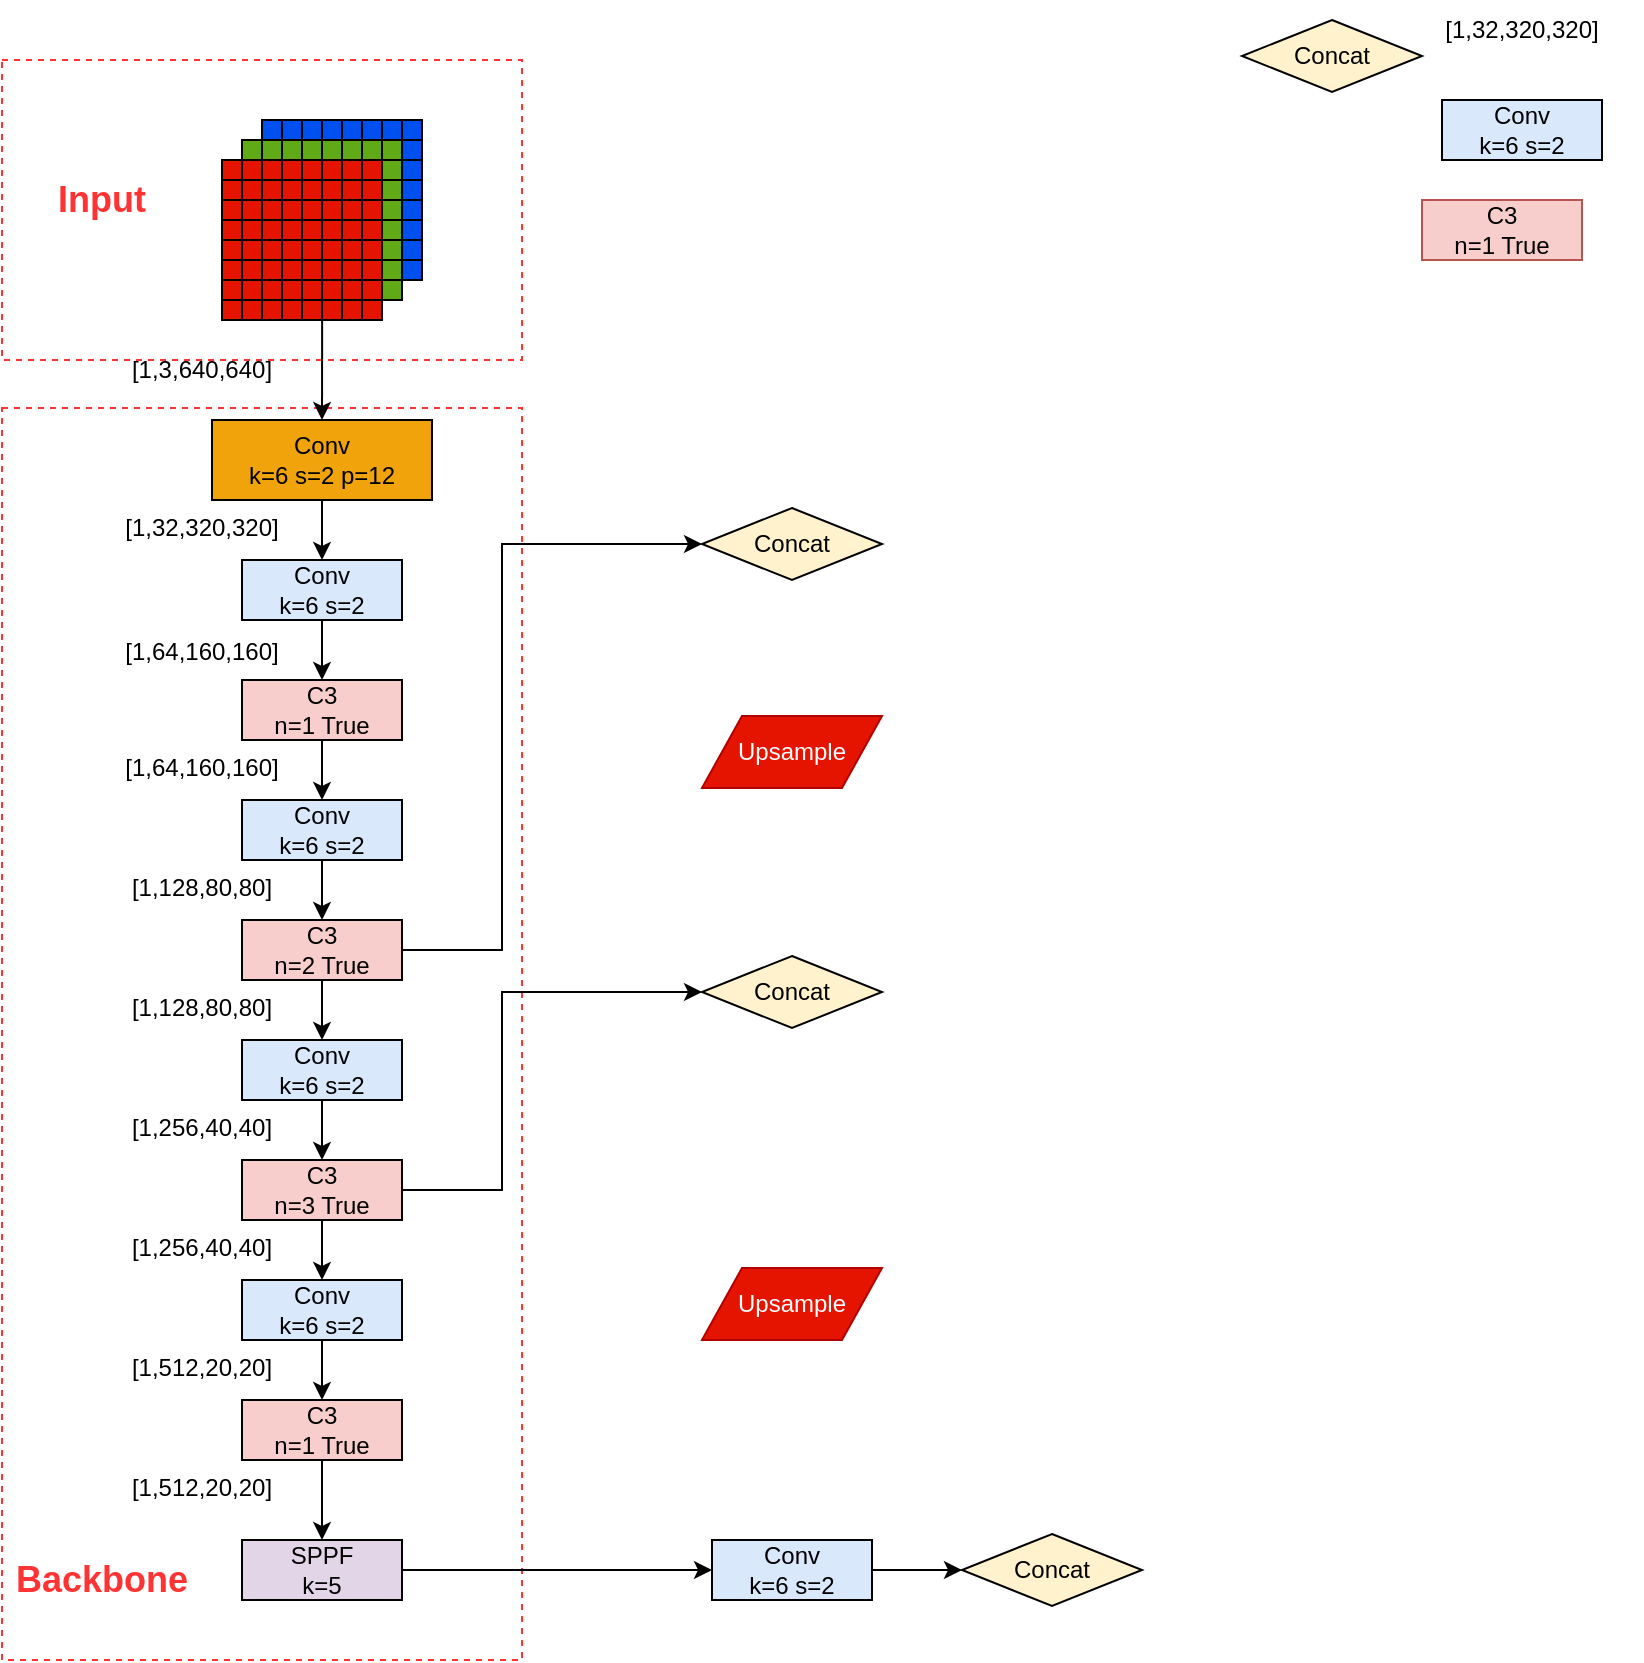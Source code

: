 <mxfile version="21.3.2" type="github">
  <diagram name="第 1 页" id="SH6x_qg_fAGoBkCHi8Yl">
    <mxGraphModel dx="1099" dy="1786" grid="1" gridSize="10" guides="1" tooltips="1" connect="1" arrows="1" fold="1" page="1" pageScale="1" pageWidth="827" pageHeight="1169" math="0" shadow="0">
      <root>
        <mxCell id="0" />
        <mxCell id="1" parent="0" />
        <mxCell id="a3atGfo6N1oq-sw34cXM-95" value="" style="rounded=0;whiteSpace=wrap;html=1;fillColor=none;dashed=1;strokeColor=#FF3333;" vertex="1" parent="1">
          <mxGeometry x="30" y="194" width="260" height="626" as="geometry" />
        </mxCell>
        <mxCell id="a3atGfo6N1oq-sw34cXM-62" value="" style="rounded=0;whiteSpace=wrap;html=1;fillColor=none;dashed=1;strokeColor=#FF3333;" vertex="1" parent="1">
          <mxGeometry x="30" y="20" width="260" height="150" as="geometry" />
        </mxCell>
        <mxCell id="a3atGfo6N1oq-sw34cXM-53" value="" style="group" vertex="1" connectable="0" parent="1">
          <mxGeometry x="140" y="50" width="100" height="120" as="geometry" />
        </mxCell>
        <mxCell id="a3atGfo6N1oq-sw34cXM-40" value="" style="whiteSpace=wrap;html=1;aspect=fixed;labelBorderColor=default;fillColor=#0050ef;fontColor=#ffffff;strokeColor=#001DBC;container=0;" vertex="1" parent="a3atGfo6N1oq-sw34cXM-53">
          <mxGeometry x="20" width="80" height="80" as="geometry" />
        </mxCell>
        <mxCell id="a3atGfo6N1oq-sw34cXM-33" value="" style="shape=partialRectangle;whiteSpace=wrap;html=1;top=0;bottom=0;fillColor=none;container=0;" vertex="1" parent="a3atGfo6N1oq-sw34cXM-53">
          <mxGeometry x="80" width="10" height="80" as="geometry" />
        </mxCell>
        <mxCell id="a3atGfo6N1oq-sw34cXM-34" value="" style="shape=partialRectangle;whiteSpace=wrap;html=1;right=0;top=0;bottom=0;fillColor=none;routingCenterX=-0.5;rotation=90;container=0;" vertex="1" parent="a3atGfo6N1oq-sw34cXM-53">
          <mxGeometry x="50" y="10" width="20" height="80" as="geometry" />
        </mxCell>
        <mxCell id="a3atGfo6N1oq-sw34cXM-35" value="" style="shape=partialRectangle;whiteSpace=wrap;html=1;right=0;top=0;bottom=0;fillColor=none;routingCenterX=-0.5;rotation=90;container=0;" vertex="1" parent="a3atGfo6N1oq-sw34cXM-53">
          <mxGeometry x="50" y="-10" width="20" height="80" as="geometry" />
        </mxCell>
        <mxCell id="a3atGfo6N1oq-sw34cXM-36" value="" style="shape=partialRectangle;whiteSpace=wrap;html=1;right=0;top=0;bottom=0;fillColor=none;routingCenterX=-0.5;rotation=90;container=0;" vertex="1" parent="a3atGfo6N1oq-sw34cXM-53">
          <mxGeometry x="50" y="-20" width="20" height="80" as="geometry" />
        </mxCell>
        <mxCell id="a3atGfo6N1oq-sw34cXM-37" value="" style="shape=partialRectangle;whiteSpace=wrap;html=1;top=0;bottom=0;fillColor=none;container=0;" vertex="1" parent="a3atGfo6N1oq-sw34cXM-53">
          <mxGeometry x="90" width="10" height="80" as="geometry" />
        </mxCell>
        <mxCell id="a3atGfo6N1oq-sw34cXM-38" value="" style="shape=partialRectangle;whiteSpace=wrap;html=1;right=0;top=0;bottom=0;fillColor=none;routingCenterX=-0.5;rotation=90;container=0;" vertex="1" parent="a3atGfo6N1oq-sw34cXM-53">
          <mxGeometry x="50" width="20" height="80" as="geometry" />
        </mxCell>
        <mxCell id="a3atGfo6N1oq-sw34cXM-39" value="" style="shape=partialRectangle;whiteSpace=wrap;html=1;right=0;top=0;bottom=0;fillColor=none;routingCenterX=-0.5;rotation=90;container=0;" vertex="1" parent="a3atGfo6N1oq-sw34cXM-53">
          <mxGeometry x="50" y="-30" width="20" height="80" as="geometry" />
        </mxCell>
        <mxCell id="a3atGfo6N1oq-sw34cXM-41" value="" style="shape=partialRectangle;whiteSpace=wrap;html=1;top=0;bottom=0;fillColor=none;container=0;" vertex="1" parent="a3atGfo6N1oq-sw34cXM-53">
          <mxGeometry x="20" width="10" height="80" as="geometry" />
        </mxCell>
        <mxCell id="a3atGfo6N1oq-sw34cXM-42" value="" style="shape=partialRectangle;whiteSpace=wrap;html=1;right=0;top=0;bottom=0;fillColor=none;routingCenterX=-0.5;rotation=90;container=0;" vertex="1" parent="a3atGfo6N1oq-sw34cXM-53">
          <mxGeometry x="50" y="40" width="20" height="80" as="geometry" />
        </mxCell>
        <mxCell id="a3atGfo6N1oq-sw34cXM-43" value="" style="shape=partialRectangle;whiteSpace=wrap;html=1;top=0;bottom=0;fillColor=none;container=0;" vertex="1" parent="a3atGfo6N1oq-sw34cXM-53">
          <mxGeometry x="40" width="10" height="80" as="geometry" />
        </mxCell>
        <mxCell id="a3atGfo6N1oq-sw34cXM-44" value="" style="shape=partialRectangle;whiteSpace=wrap;html=1;top=0;bottom=0;fillColor=none;container=0;" vertex="1" parent="a3atGfo6N1oq-sw34cXM-53">
          <mxGeometry x="60" width="10" height="80" as="geometry" />
        </mxCell>
        <mxCell id="a3atGfo6N1oq-sw34cXM-45" value="" style="shape=partialRectangle;whiteSpace=wrap;html=1;right=0;top=0;bottom=0;fillColor=none;routingCenterX=-0.5;rotation=90;container=0;" vertex="1" parent="a3atGfo6N1oq-sw34cXM-53">
          <mxGeometry x="50" y="50" width="20" height="80" as="geometry" />
        </mxCell>
        <mxCell id="a3atGfo6N1oq-sw34cXM-46" value="" style="shape=partialRectangle;whiteSpace=wrap;html=1;right=0;top=0;bottom=0;fillColor=none;routingCenterX=-0.5;rotation=90;container=0;" vertex="1" parent="a3atGfo6N1oq-sw34cXM-53">
          <mxGeometry x="50" y="30" width="20" height="80" as="geometry" />
        </mxCell>
        <mxCell id="a3atGfo6N1oq-sw34cXM-47" value="" style="shape=partialRectangle;whiteSpace=wrap;html=1;right=0;top=0;bottom=0;fillColor=none;routingCenterX=-0.5;rotation=90;container=0;" vertex="1" parent="a3atGfo6N1oq-sw34cXM-53">
          <mxGeometry x="50" y="20" width="20" height="80" as="geometry" />
        </mxCell>
        <mxCell id="a3atGfo6N1oq-sw34cXM-18" value="" style="whiteSpace=wrap;html=1;aspect=fixed;labelBorderColor=default;fillColor=#60a917;fontColor=#ffffff;strokeColor=#2D7600;container=0;" vertex="1" parent="a3atGfo6N1oq-sw34cXM-53">
          <mxGeometry x="10" y="10" width="80" height="80" as="geometry" />
        </mxCell>
        <mxCell id="a3atGfo6N1oq-sw34cXM-23" value="" style="shape=partialRectangle;whiteSpace=wrap;html=1;top=0;bottom=0;fillColor=none;container=0;" vertex="1" parent="a3atGfo6N1oq-sw34cXM-53">
          <mxGeometry x="70" y="10" width="10" height="80" as="geometry" />
        </mxCell>
        <mxCell id="a3atGfo6N1oq-sw34cXM-28" value="" style="shape=partialRectangle;whiteSpace=wrap;html=1;right=0;top=0;bottom=0;fillColor=none;routingCenterX=-0.5;rotation=90;container=0;" vertex="1" parent="a3atGfo6N1oq-sw34cXM-53">
          <mxGeometry x="40" y="20" width="20" height="80" as="geometry" />
        </mxCell>
        <mxCell id="a3atGfo6N1oq-sw34cXM-30" value="" style="shape=partialRectangle;whiteSpace=wrap;html=1;right=0;top=0;bottom=0;fillColor=none;routingCenterX=-0.5;rotation=90;container=0;" vertex="1" parent="a3atGfo6N1oq-sw34cXM-53">
          <mxGeometry x="40" width="20" height="80" as="geometry" />
        </mxCell>
        <mxCell id="a3atGfo6N1oq-sw34cXM-31" value="" style="shape=partialRectangle;whiteSpace=wrap;html=1;right=0;top=0;bottom=0;fillColor=none;routingCenterX=-0.5;rotation=90;container=0;" vertex="1" parent="a3atGfo6N1oq-sw34cXM-53">
          <mxGeometry x="40" y="-10" width="20" height="80" as="geometry" />
        </mxCell>
        <mxCell id="a3atGfo6N1oq-sw34cXM-24" value="" style="shape=partialRectangle;whiteSpace=wrap;html=1;top=0;bottom=0;fillColor=none;container=0;" vertex="1" parent="a3atGfo6N1oq-sw34cXM-53">
          <mxGeometry x="80" y="10" width="10" height="80" as="geometry" />
        </mxCell>
        <mxCell id="a3atGfo6N1oq-sw34cXM-29" value="" style="shape=partialRectangle;whiteSpace=wrap;html=1;right=0;top=0;bottom=0;fillColor=none;routingCenterX=-0.5;rotation=90;container=0;" vertex="1" parent="a3atGfo6N1oq-sw34cXM-53">
          <mxGeometry x="40" y="10" width="20" height="80" as="geometry" />
        </mxCell>
        <mxCell id="a3atGfo6N1oq-sw34cXM-32" value="" style="shape=partialRectangle;whiteSpace=wrap;html=1;right=0;top=0;bottom=0;fillColor=none;routingCenterX=-0.5;rotation=90;container=0;" vertex="1" parent="a3atGfo6N1oq-sw34cXM-53">
          <mxGeometry x="40" y="-20" width="20" height="80" as="geometry" />
        </mxCell>
        <mxCell id="a3atGfo6N1oq-sw34cXM-19" value="" style="shape=partialRectangle;whiteSpace=wrap;html=1;top=0;bottom=0;fillColor=none;container=0;" vertex="1" parent="a3atGfo6N1oq-sw34cXM-53">
          <mxGeometry x="10" y="10" width="10" height="80" as="geometry" />
        </mxCell>
        <mxCell id="a3atGfo6N1oq-sw34cXM-20" value="" style="shape=partialRectangle;whiteSpace=wrap;html=1;right=0;top=0;bottom=0;fillColor=none;routingCenterX=-0.5;rotation=90;container=0;" vertex="1" parent="a3atGfo6N1oq-sw34cXM-53">
          <mxGeometry x="40" y="50" width="20" height="80" as="geometry" />
        </mxCell>
        <mxCell id="a3atGfo6N1oq-sw34cXM-21" value="" style="shape=partialRectangle;whiteSpace=wrap;html=1;top=0;bottom=0;fillColor=none;container=0;" vertex="1" parent="a3atGfo6N1oq-sw34cXM-53">
          <mxGeometry x="30" y="10" width="10" height="80" as="geometry" />
        </mxCell>
        <mxCell id="a3atGfo6N1oq-sw34cXM-22" value="" style="shape=partialRectangle;whiteSpace=wrap;html=1;top=0;bottom=0;fillColor=none;container=0;" vertex="1" parent="a3atGfo6N1oq-sw34cXM-53">
          <mxGeometry x="50" y="10" width="10" height="80" as="geometry" />
        </mxCell>
        <mxCell id="a3atGfo6N1oq-sw34cXM-25" value="" style="shape=partialRectangle;whiteSpace=wrap;html=1;right=0;top=0;bottom=0;fillColor=none;routingCenterX=-0.5;rotation=90;container=0;" vertex="1" parent="a3atGfo6N1oq-sw34cXM-53">
          <mxGeometry x="40" y="60" width="20" height="80" as="geometry" />
        </mxCell>
        <mxCell id="a3atGfo6N1oq-sw34cXM-26" value="" style="shape=partialRectangle;whiteSpace=wrap;html=1;right=0;top=0;bottom=0;fillColor=none;routingCenterX=-0.5;rotation=90;container=0;" vertex="1" parent="a3atGfo6N1oq-sw34cXM-53">
          <mxGeometry x="40" y="40" width="20" height="80" as="geometry" />
        </mxCell>
        <mxCell id="a3atGfo6N1oq-sw34cXM-27" value="" style="shape=partialRectangle;whiteSpace=wrap;html=1;right=0;top=0;bottom=0;fillColor=none;routingCenterX=-0.5;rotation=90;container=0;" vertex="1" parent="a3atGfo6N1oq-sw34cXM-53">
          <mxGeometry x="40" y="30" width="20" height="80" as="geometry" />
        </mxCell>
        <mxCell id="a3atGfo6N1oq-sw34cXM-1" value="" style="whiteSpace=wrap;html=1;aspect=fixed;labelBorderColor=default;fillColor=#e51400;fontColor=#ffffff;strokeColor=#B20000;container=0;" vertex="1" parent="a3atGfo6N1oq-sw34cXM-53">
          <mxGeometry y="20" width="80" height="80" as="geometry" />
        </mxCell>
        <mxCell id="a3atGfo6N1oq-sw34cXM-2" value="" style="shape=partialRectangle;whiteSpace=wrap;html=1;top=0;bottom=0;fillColor=none;container=0;" vertex="1" parent="a3atGfo6N1oq-sw34cXM-53">
          <mxGeometry y="20" width="10" height="80" as="geometry" />
        </mxCell>
        <mxCell id="a3atGfo6N1oq-sw34cXM-3" value="" style="shape=partialRectangle;whiteSpace=wrap;html=1;right=0;top=0;bottom=0;fillColor=none;routingCenterX=-0.5;rotation=90;container=0;" vertex="1" parent="a3atGfo6N1oq-sw34cXM-53">
          <mxGeometry x="30" y="60" width="20" height="80" as="geometry" />
        </mxCell>
        <mxCell id="a3atGfo6N1oq-sw34cXM-4" value="" style="shape=partialRectangle;whiteSpace=wrap;html=1;top=0;bottom=0;fillColor=none;container=0;" vertex="1" parent="a3atGfo6N1oq-sw34cXM-53">
          <mxGeometry x="20" y="20" width="10" height="80" as="geometry" />
        </mxCell>
        <mxCell id="a3atGfo6N1oq-sw34cXM-5" value="" style="shape=partialRectangle;whiteSpace=wrap;html=1;top=0;bottom=0;fillColor=none;container=0;" vertex="1" parent="a3atGfo6N1oq-sw34cXM-53">
          <mxGeometry x="40" y="20" width="10" height="80" as="geometry" />
        </mxCell>
        <mxCell id="a3atGfo6N1oq-sw34cXM-6" value="" style="shape=partialRectangle;whiteSpace=wrap;html=1;top=0;bottom=0;fillColor=none;container=0;" vertex="1" parent="a3atGfo6N1oq-sw34cXM-53">
          <mxGeometry x="60" y="20" width="10" height="80" as="geometry" />
        </mxCell>
        <mxCell id="a3atGfo6N1oq-sw34cXM-7" value="" style="shape=partialRectangle;whiteSpace=wrap;html=1;top=0;bottom=0;fillColor=none;container=0;" vertex="1" parent="a3atGfo6N1oq-sw34cXM-53">
          <mxGeometry x="70" y="20" width="10" height="80" as="geometry" />
        </mxCell>
        <mxCell id="a3atGfo6N1oq-sw34cXM-8" value="" style="shape=partialRectangle;whiteSpace=wrap;html=1;right=0;top=0;bottom=0;fillColor=none;routingCenterX=-0.5;rotation=90;container=0;" vertex="1" parent="a3atGfo6N1oq-sw34cXM-53">
          <mxGeometry x="30" y="70" width="20" height="80" as="geometry" />
        </mxCell>
        <mxCell id="a3atGfo6N1oq-sw34cXM-9" value="" style="shape=partialRectangle;whiteSpace=wrap;html=1;right=0;top=0;bottom=0;fillColor=none;routingCenterX=-0.5;rotation=90;container=0;" vertex="1" parent="a3atGfo6N1oq-sw34cXM-53">
          <mxGeometry x="30" y="50" width="20" height="80" as="geometry" />
        </mxCell>
        <mxCell id="a3atGfo6N1oq-sw34cXM-10" value="" style="shape=partialRectangle;whiteSpace=wrap;html=1;right=0;top=0;bottom=0;fillColor=none;routingCenterX=-0.5;rotation=90;container=0;" vertex="1" parent="a3atGfo6N1oq-sw34cXM-53">
          <mxGeometry x="30" y="40" width="20" height="80" as="geometry" />
        </mxCell>
        <mxCell id="a3atGfo6N1oq-sw34cXM-11" value="" style="shape=partialRectangle;whiteSpace=wrap;html=1;right=0;top=0;bottom=0;fillColor=none;routingCenterX=-0.5;rotation=90;container=0;" vertex="1" parent="a3atGfo6N1oq-sw34cXM-53">
          <mxGeometry x="30" y="30" width="20" height="80" as="geometry" />
        </mxCell>
        <mxCell id="a3atGfo6N1oq-sw34cXM-12" value="" style="shape=partialRectangle;whiteSpace=wrap;html=1;right=0;top=0;bottom=0;fillColor=none;routingCenterX=-0.5;rotation=90;container=0;" vertex="1" parent="a3atGfo6N1oq-sw34cXM-53">
          <mxGeometry x="30" y="20" width="20" height="80" as="geometry" />
        </mxCell>
        <mxCell id="a3atGfo6N1oq-sw34cXM-13" value="" style="shape=partialRectangle;whiteSpace=wrap;html=1;right=0;top=0;bottom=0;fillColor=none;routingCenterX=-0.5;rotation=90;container=0;" vertex="1" parent="a3atGfo6N1oq-sw34cXM-53">
          <mxGeometry x="30" y="10" width="20" height="80" as="geometry" />
        </mxCell>
        <mxCell id="a3atGfo6N1oq-sw34cXM-14" value="" style="shape=partialRectangle;whiteSpace=wrap;html=1;right=0;top=0;bottom=0;fillColor=none;routingCenterX=-0.5;rotation=90;container=0;" vertex="1" parent="a3atGfo6N1oq-sw34cXM-53">
          <mxGeometry x="30" width="20" height="80" as="geometry" />
        </mxCell>
        <mxCell id="a3atGfo6N1oq-sw34cXM-15" value="" style="shape=partialRectangle;whiteSpace=wrap;html=1;right=0;top=0;bottom=0;fillColor=none;routingCenterX=-0.5;rotation=90;container=0;" vertex="1" parent="a3atGfo6N1oq-sw34cXM-53">
          <mxGeometry x="30" y="-10" width="20" height="80" as="geometry" />
        </mxCell>
        <mxCell id="a3atGfo6N1oq-sw34cXM-54" value="[1,3,640,640]" style="rounded=0;whiteSpace=wrap;html=1;fillColor=none;strokeColor=none;" vertex="1" parent="1">
          <mxGeometry x="70" y="160" width="120" height="30" as="geometry" />
        </mxCell>
        <mxCell id="a3atGfo6N1oq-sw34cXM-55" value="[1,32,320,320]" style="rounded=0;whiteSpace=wrap;html=1;fillColor=none;strokeColor=none;" vertex="1" parent="1">
          <mxGeometry x="730" y="-10" width="120" height="30" as="geometry" />
        </mxCell>
        <mxCell id="a3atGfo6N1oq-sw34cXM-56" value="[1,32,320,320]" style="rounded=0;whiteSpace=wrap;html=1;fillColor=none;strokeColor=none;" vertex="1" parent="1">
          <mxGeometry x="90" y="244" width="80" height="20" as="geometry" />
        </mxCell>
        <mxCell id="a3atGfo6N1oq-sw34cXM-57" value="Conv&lt;br&gt;k=6 s=2 p=12" style="rounded=0;whiteSpace=wrap;html=1;fillColor=#f0a30a;fontColor=#000000;strokeColor=#000000;" vertex="1" parent="1">
          <mxGeometry x="135" y="200" width="110" height="40" as="geometry" />
        </mxCell>
        <mxCell id="a3atGfo6N1oq-sw34cXM-61" value="" style="endArrow=classic;html=1;rounded=0;exitX=0.969;exitY=0.374;exitDx=0;exitDy=0;exitPerimeter=0;entryX=0.5;entryY=0;entryDx=0;entryDy=0;" edge="1" parent="1" source="a3atGfo6N1oq-sw34cXM-9" target="a3atGfo6N1oq-sw34cXM-57">
          <mxGeometry width="50" height="50" relative="1" as="geometry">
            <mxPoint x="480" y="210" as="sourcePoint" />
            <mxPoint x="530" y="160" as="targetPoint" />
          </mxGeometry>
        </mxCell>
        <mxCell id="a3atGfo6N1oq-sw34cXM-63" value="&lt;h2&gt;&lt;font color=&quot;#ff3333&quot;&gt;Input&lt;/font&gt;&lt;/h2&gt;" style="rounded=0;whiteSpace=wrap;html=1;fillColor=none;strokeColor=none;" vertex="1" parent="1">
          <mxGeometry x="30" y="70" width="100" height="40" as="geometry" />
        </mxCell>
        <mxCell id="a3atGfo6N1oq-sw34cXM-64" value="Conv&lt;br&gt;k=6 s=2" style="rounded=0;whiteSpace=wrap;html=1;fillColor=#dae8fc;strokeColor=#000000;" vertex="1" parent="1">
          <mxGeometry x="385" y="760" width="80" height="30" as="geometry" />
        </mxCell>
        <mxCell id="a3atGfo6N1oq-sw34cXM-65" value="Conv&lt;br&gt;k=6 s=2" style="rounded=0;whiteSpace=wrap;html=1;fillColor=#dae8fc;strokeColor=#000000;" vertex="1" parent="1">
          <mxGeometry x="150" y="270" width="80" height="30" as="geometry" />
        </mxCell>
        <mxCell id="a3atGfo6N1oq-sw34cXM-66" value="C3&lt;br&gt;n=1 True" style="rounded=0;whiteSpace=wrap;html=1;fillColor=#f8cecc;strokeColor=#b85450;" vertex="1" parent="1">
          <mxGeometry x="740" y="90" width="80" height="30" as="geometry" />
        </mxCell>
        <mxCell id="a3atGfo6N1oq-sw34cXM-67" value="C3&lt;br&gt;n=1 True" style="rounded=0;whiteSpace=wrap;html=1;fillColor=#f8cecc;strokeColor=#000000;" vertex="1" parent="1">
          <mxGeometry x="150" y="330" width="80" height="30" as="geometry" />
        </mxCell>
        <mxCell id="a3atGfo6N1oq-sw34cXM-68" value="" style="endArrow=classic;html=1;rounded=0;exitX=0.5;exitY=1;exitDx=0;exitDy=0;" edge="1" parent="1" source="a3atGfo6N1oq-sw34cXM-57" target="a3atGfo6N1oq-sw34cXM-65">
          <mxGeometry width="50" height="50" relative="1" as="geometry">
            <mxPoint x="350" y="310" as="sourcePoint" />
            <mxPoint x="400" y="260" as="targetPoint" />
          </mxGeometry>
        </mxCell>
        <mxCell id="a3atGfo6N1oq-sw34cXM-69" value="" style="endArrow=classic;html=1;rounded=0;entryX=0.5;entryY=0;entryDx=0;entryDy=0;" edge="1" parent="1" target="a3atGfo6N1oq-sw34cXM-67">
          <mxGeometry width="50" height="50" relative="1" as="geometry">
            <mxPoint x="190" y="300" as="sourcePoint" />
            <mxPoint x="200" y="280" as="targetPoint" />
          </mxGeometry>
        </mxCell>
        <mxCell id="a3atGfo6N1oq-sw34cXM-71" value="[1,64,160,160]" style="rounded=0;whiteSpace=wrap;html=1;fillColor=none;strokeColor=none;" vertex="1" parent="1">
          <mxGeometry x="90" y="306" width="80" height="20" as="geometry" />
        </mxCell>
        <mxCell id="a3atGfo6N1oq-sw34cXM-72" value="Conv&lt;br&gt;k=6 s=2" style="rounded=0;whiteSpace=wrap;html=1;fillColor=#dae8fc;strokeColor=#000000;" vertex="1" parent="1">
          <mxGeometry x="150" y="390" width="80" height="30" as="geometry" />
        </mxCell>
        <mxCell id="a3atGfo6N1oq-sw34cXM-73" value="C3&lt;br&gt;n=2 True" style="rounded=0;whiteSpace=wrap;html=1;fillColor=#f8cecc;strokeColor=#000000;" vertex="1" parent="1">
          <mxGeometry x="150" y="450" width="80" height="30" as="geometry" />
        </mxCell>
        <mxCell id="a3atGfo6N1oq-sw34cXM-74" value="" style="endArrow=classic;html=1;rounded=0;entryX=0.5;entryY=0;entryDx=0;entryDy=0;" edge="1" parent="1" target="a3atGfo6N1oq-sw34cXM-73">
          <mxGeometry width="50" height="50" relative="1" as="geometry">
            <mxPoint x="190" y="420" as="sourcePoint" />
            <mxPoint x="200" y="400" as="targetPoint" />
          </mxGeometry>
        </mxCell>
        <mxCell id="a3atGfo6N1oq-sw34cXM-75" value="Conv&lt;br&gt;k=6 s=2" style="rounded=0;whiteSpace=wrap;html=1;fillColor=#dae8fc;strokeColor=#000000;" vertex="1" parent="1">
          <mxGeometry x="150" y="510" width="80" height="30" as="geometry" />
        </mxCell>
        <mxCell id="a3atGfo6N1oq-sw34cXM-76" value="C3&lt;br&gt;n=3 True" style="rounded=0;whiteSpace=wrap;html=1;fillColor=#F8CECC;strokeColor=#000000;" vertex="1" parent="1">
          <mxGeometry x="150" y="570" width="80" height="30" as="geometry" />
        </mxCell>
        <mxCell id="a3atGfo6N1oq-sw34cXM-77" value="" style="endArrow=classic;html=1;rounded=0;entryX=0.5;entryY=0;entryDx=0;entryDy=0;" edge="1" parent="1" target="a3atGfo6N1oq-sw34cXM-76">
          <mxGeometry width="50" height="50" relative="1" as="geometry">
            <mxPoint x="190" y="540" as="sourcePoint" />
            <mxPoint x="200" y="520" as="targetPoint" />
          </mxGeometry>
        </mxCell>
        <mxCell id="a3atGfo6N1oq-sw34cXM-78" value="Conv&lt;br&gt;k=6 s=2" style="rounded=0;whiteSpace=wrap;html=1;fillColor=#dae8fc;strokeColor=#000000;" vertex="1" parent="1">
          <mxGeometry x="150" y="630" width="80" height="30" as="geometry" />
        </mxCell>
        <mxCell id="a3atGfo6N1oq-sw34cXM-79" value="C3&lt;br&gt;n=1 True" style="rounded=0;whiteSpace=wrap;html=1;fillColor=#f8cecc;strokeColor=#000000;" vertex="1" parent="1">
          <mxGeometry x="150" y="690" width="80" height="30" as="geometry" />
        </mxCell>
        <mxCell id="a3atGfo6N1oq-sw34cXM-80" value="" style="endArrow=classic;html=1;rounded=0;entryX=0.5;entryY=0;entryDx=0;entryDy=0;" edge="1" parent="1" target="a3atGfo6N1oq-sw34cXM-79">
          <mxGeometry width="50" height="50" relative="1" as="geometry">
            <mxPoint x="190" y="660" as="sourcePoint" />
            <mxPoint x="200" y="640" as="targetPoint" />
          </mxGeometry>
        </mxCell>
        <mxCell id="a3atGfo6N1oq-sw34cXM-81" value="" style="endArrow=classic;html=1;rounded=0;exitX=0.5;exitY=1;exitDx=0;exitDy=0;" edge="1" parent="1">
          <mxGeometry width="50" height="50" relative="1" as="geometry">
            <mxPoint x="190" y="360" as="sourcePoint" />
            <mxPoint x="190" y="390" as="targetPoint" />
          </mxGeometry>
        </mxCell>
        <mxCell id="a3atGfo6N1oq-sw34cXM-82" value="" style="endArrow=classic;html=1;rounded=0;exitX=0.5;exitY=1;exitDx=0;exitDy=0;" edge="1" parent="1" source="a3atGfo6N1oq-sw34cXM-73" target="a3atGfo6N1oq-sw34cXM-75">
          <mxGeometry width="50" height="50" relative="1" as="geometry">
            <mxPoint x="210" y="260" as="sourcePoint" />
            <mxPoint x="210" y="290" as="targetPoint" />
          </mxGeometry>
        </mxCell>
        <mxCell id="a3atGfo6N1oq-sw34cXM-83" value="" style="endArrow=classic;html=1;rounded=0;exitX=0.5;exitY=1;exitDx=0;exitDy=0;" edge="1" parent="1">
          <mxGeometry width="50" height="50" relative="1" as="geometry">
            <mxPoint x="190" y="600" as="sourcePoint" />
            <mxPoint x="190" y="630" as="targetPoint" />
          </mxGeometry>
        </mxCell>
        <mxCell id="a3atGfo6N1oq-sw34cXM-85" value="[1,64,160,160]" style="rounded=0;whiteSpace=wrap;html=1;fillColor=none;strokeColor=none;" vertex="1" parent="1">
          <mxGeometry x="90" y="364" width="80" height="20" as="geometry" />
        </mxCell>
        <mxCell id="a3atGfo6N1oq-sw34cXM-86" value="[1,128,80,80]" style="rounded=0;whiteSpace=wrap;html=1;fillColor=none;strokeColor=none;" vertex="1" parent="1">
          <mxGeometry x="90" y="424" width="80" height="20" as="geometry" />
        </mxCell>
        <mxCell id="a3atGfo6N1oq-sw34cXM-87" value="[1,128,80,80]" style="rounded=0;whiteSpace=wrap;html=1;fillColor=none;strokeColor=none;" vertex="1" parent="1">
          <mxGeometry x="90" y="484" width="80" height="20" as="geometry" />
        </mxCell>
        <mxCell id="a3atGfo6N1oq-sw34cXM-88" value="[1,256,40,40]" style="rounded=0;whiteSpace=wrap;html=1;fillColor=none;strokeColor=none;" vertex="1" parent="1">
          <mxGeometry x="90" y="544" width="80" height="20" as="geometry" />
        </mxCell>
        <mxCell id="a3atGfo6N1oq-sw34cXM-89" value="[1,256,40,40]" style="rounded=0;whiteSpace=wrap;html=1;fillColor=none;strokeColor=none;" vertex="1" parent="1">
          <mxGeometry x="90" y="604" width="80" height="20" as="geometry" />
        </mxCell>
        <mxCell id="a3atGfo6N1oq-sw34cXM-91" value="[1,512,20,20]" style="rounded=0;whiteSpace=wrap;html=1;fillColor=none;strokeColor=none;" vertex="1" parent="1">
          <mxGeometry x="90" y="664" width="80" height="20" as="geometry" />
        </mxCell>
        <mxCell id="a3atGfo6N1oq-sw34cXM-92" value="SPPF&lt;br&gt;k=5" style="rounded=0;whiteSpace=wrap;html=1;fillColor=#e1d5e7;strokeColor=#000000;" vertex="1" parent="1">
          <mxGeometry x="150" y="760" width="80" height="30" as="geometry" />
        </mxCell>
        <mxCell id="a3atGfo6N1oq-sw34cXM-93" value="" style="endArrow=classic;html=1;rounded=0;exitX=0.5;exitY=1;exitDx=0;exitDy=0;" edge="1" parent="1" source="a3atGfo6N1oq-sw34cXM-79" target="a3atGfo6N1oq-sw34cXM-92">
          <mxGeometry width="50" height="50" relative="1" as="geometry">
            <mxPoint x="200" y="670" as="sourcePoint" />
            <mxPoint x="200" y="700" as="targetPoint" />
          </mxGeometry>
        </mxCell>
        <mxCell id="a3atGfo6N1oq-sw34cXM-94" value="[1,512,20,20]" style="rounded=0;whiteSpace=wrap;html=1;fillColor=none;strokeColor=none;" vertex="1" parent="1">
          <mxGeometry x="90" y="724" width="80" height="20" as="geometry" />
        </mxCell>
        <mxCell id="a3atGfo6N1oq-sw34cXM-96" value="&lt;h2&gt;&lt;font color=&quot;#ff3333&quot;&gt;Backbone&lt;/font&gt;&lt;/h2&gt;" style="rounded=0;whiteSpace=wrap;html=1;fillColor=none;strokeColor=none;" vertex="1" parent="1">
          <mxGeometry x="30" y="760" width="100" height="40" as="geometry" />
        </mxCell>
        <mxCell id="a3atGfo6N1oq-sw34cXM-97" value="Concat" style="rhombus;whiteSpace=wrap;html=1;fillColor=#fff2cc;strokeColor=#000000;" vertex="1" parent="1">
          <mxGeometry x="380" y="244" width="90" height="36" as="geometry" />
        </mxCell>
        <mxCell id="a3atGfo6N1oq-sw34cXM-98" value="Concat" style="rhombus;whiteSpace=wrap;html=1;fillColor=#fff2cc;strokeColor=#000000;" vertex="1" parent="1">
          <mxGeometry x="650" width="90" height="36" as="geometry" />
        </mxCell>
        <mxCell id="a3atGfo6N1oq-sw34cXM-99" value="Concat" style="rhombus;whiteSpace=wrap;html=1;fillColor=#fff2cc;strokeColor=#000000;" vertex="1" parent="1">
          <mxGeometry x="380" y="468" width="90" height="36" as="geometry" />
        </mxCell>
        <mxCell id="a3atGfo6N1oq-sw34cXM-100" value="Concat" style="rhombus;whiteSpace=wrap;html=1;fillColor=#fff2cc;strokeColor=#000000;" vertex="1" parent="1">
          <mxGeometry x="510" y="757" width="90" height="36" as="geometry" />
        </mxCell>
        <mxCell id="a3atGfo6N1oq-sw34cXM-101" value="" style="endArrow=classic;html=1;rounded=0;entryX=0;entryY=0.5;entryDx=0;entryDy=0;exitX=1;exitY=0.5;exitDx=0;exitDy=0;" edge="1" parent="1" source="a3atGfo6N1oq-sw34cXM-73" target="a3atGfo6N1oq-sw34cXM-97">
          <mxGeometry width="50" height="50" relative="1" as="geometry">
            <mxPoint x="200" y="430" as="sourcePoint" />
            <mxPoint x="200" y="460" as="targetPoint" />
            <Array as="points">
              <mxPoint x="280" y="465" />
              <mxPoint x="280" y="262" />
            </Array>
          </mxGeometry>
        </mxCell>
        <mxCell id="a3atGfo6N1oq-sw34cXM-102" value="" style="endArrow=classic;html=1;rounded=0;entryX=0;entryY=0.5;entryDx=0;entryDy=0;exitX=1;exitY=0.5;exitDx=0;exitDy=0;" edge="1" parent="1" source="a3atGfo6N1oq-sw34cXM-76" target="a3atGfo6N1oq-sw34cXM-99">
          <mxGeometry width="50" height="50" relative="1" as="geometry">
            <mxPoint x="210" y="440" as="sourcePoint" />
            <mxPoint x="210" y="470" as="targetPoint" />
            <Array as="points">
              <mxPoint x="280" y="585" />
              <mxPoint x="280" y="486" />
            </Array>
          </mxGeometry>
        </mxCell>
        <mxCell id="a3atGfo6N1oq-sw34cXM-103" value="" style="endArrow=classic;html=1;rounded=0;entryX=0;entryY=0.5;entryDx=0;entryDy=0;exitX=1;exitY=0.5;exitDx=0;exitDy=0;" edge="1" parent="1" source="a3atGfo6N1oq-sw34cXM-92" target="a3atGfo6N1oq-sw34cXM-64">
          <mxGeometry width="50" height="50" relative="1" as="geometry">
            <mxPoint x="220" y="450" as="sourcePoint" />
            <mxPoint x="220" y="480" as="targetPoint" />
          </mxGeometry>
        </mxCell>
        <mxCell id="a3atGfo6N1oq-sw34cXM-104" value="Conv&lt;br&gt;k=6 s=2" style="rounded=0;whiteSpace=wrap;html=1;fillColor=#dae8fc;strokeColor=#000000;" vertex="1" parent="1">
          <mxGeometry x="750" y="40" width="80" height="30" as="geometry" />
        </mxCell>
        <mxCell id="a3atGfo6N1oq-sw34cXM-105" value="" style="endArrow=classic;html=1;rounded=0;entryX=0;entryY=0.5;entryDx=0;entryDy=0;exitX=1;exitY=0.5;exitDx=0;exitDy=0;" edge="1" parent="1" source="a3atGfo6N1oq-sw34cXM-64" target="a3atGfo6N1oq-sw34cXM-100">
          <mxGeometry width="50" height="50" relative="1" as="geometry">
            <mxPoint x="240" y="785" as="sourcePoint" />
            <mxPoint x="395" y="785" as="targetPoint" />
          </mxGeometry>
        </mxCell>
        <mxCell id="a3atGfo6N1oq-sw34cXM-106" value="Upsample" style="shape=parallelogram;perimeter=parallelogramPerimeter;whiteSpace=wrap;html=1;fixedSize=1;fillColor=#e51400;fontColor=#ffffff;strokeColor=#B20000;" vertex="1" parent="1">
          <mxGeometry x="380" y="624" width="90" height="36" as="geometry" />
        </mxCell>
        <mxCell id="a3atGfo6N1oq-sw34cXM-107" value="Upsample" style="shape=parallelogram;perimeter=parallelogramPerimeter;whiteSpace=wrap;html=1;fixedSize=1;fillColor=#e51400;fontColor=#ffffff;strokeColor=#B20000;" vertex="1" parent="1">
          <mxGeometry x="380" y="348" width="90" height="36" as="geometry" />
        </mxCell>
      </root>
    </mxGraphModel>
  </diagram>
</mxfile>

